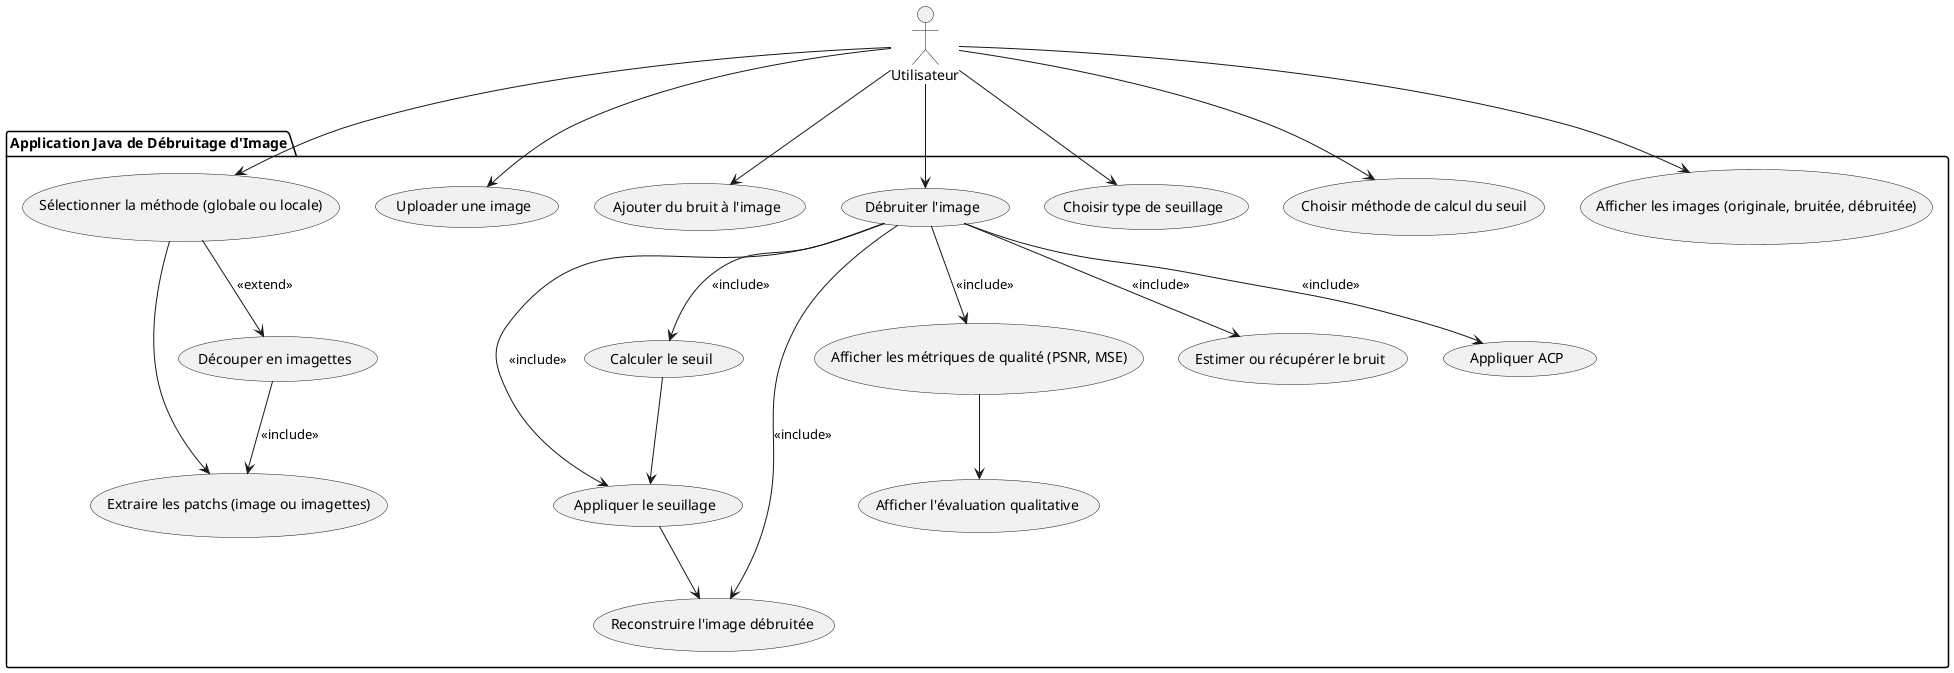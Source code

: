 @startuml
actor Utilisateur

package "Application Java de Débruitage d'Image" {

  usecase "Sélectionner la méthode (globale ou locale)" as UC1
  usecase "Uploader une image" as UC2
  usecase "Ajouter du bruit à l'image" as UC3

  usecase "Débruiter l'image" as UC4

  usecase "Extraire les patchs (image ou imagettes)" as UC5
  usecase "Découper en imagettes" as UC6

  usecase "Estimer ou récupérer le bruit" as UC7
  usecase "Appliquer ACP" as UC8
  usecase "Choisir type de seuillage" as UC9
  usecase "Appliquer le seuillage" as UC10
  usecase "Choisir méthode de calcul du seuil" as UC11
  usecase "Calculer le seuil" as UC12
  usecase "Reconstruire l'image débruitée" as UC13

  usecase "Afficher les images (originale, bruitée, débruitée)" as UC14
  usecase "Afficher les métriques de qualité (PSNR, MSE)" as UC15
  usecase "Afficher l'évaluation qualitative" as UC16
}

' Relations de l'utilisateur
Utilisateur --> UC1
Utilisateur --> UC2
Utilisateur --> UC3
Utilisateur --> UC4
Utilisateur --> UC9
Utilisateur --> UC11
Utilisateur --> UC14

' Logique de débruitage
UC1 --> UC5
UC1 --> UC6 : <<extend>>
UC6 --> UC5 : <<include>>

UC4 --> UC7 : <<include>>
UC4 --> UC8 : <<include>>
UC4 --> UC10 : <<include>>
UC4 --> UC12 : <<include>>
UC4 --> UC13 : <<include>>
UC4 --> UC15 : <<include>>

UC10 --> UC13
UC12 --> UC10
UC15 --> UC16


